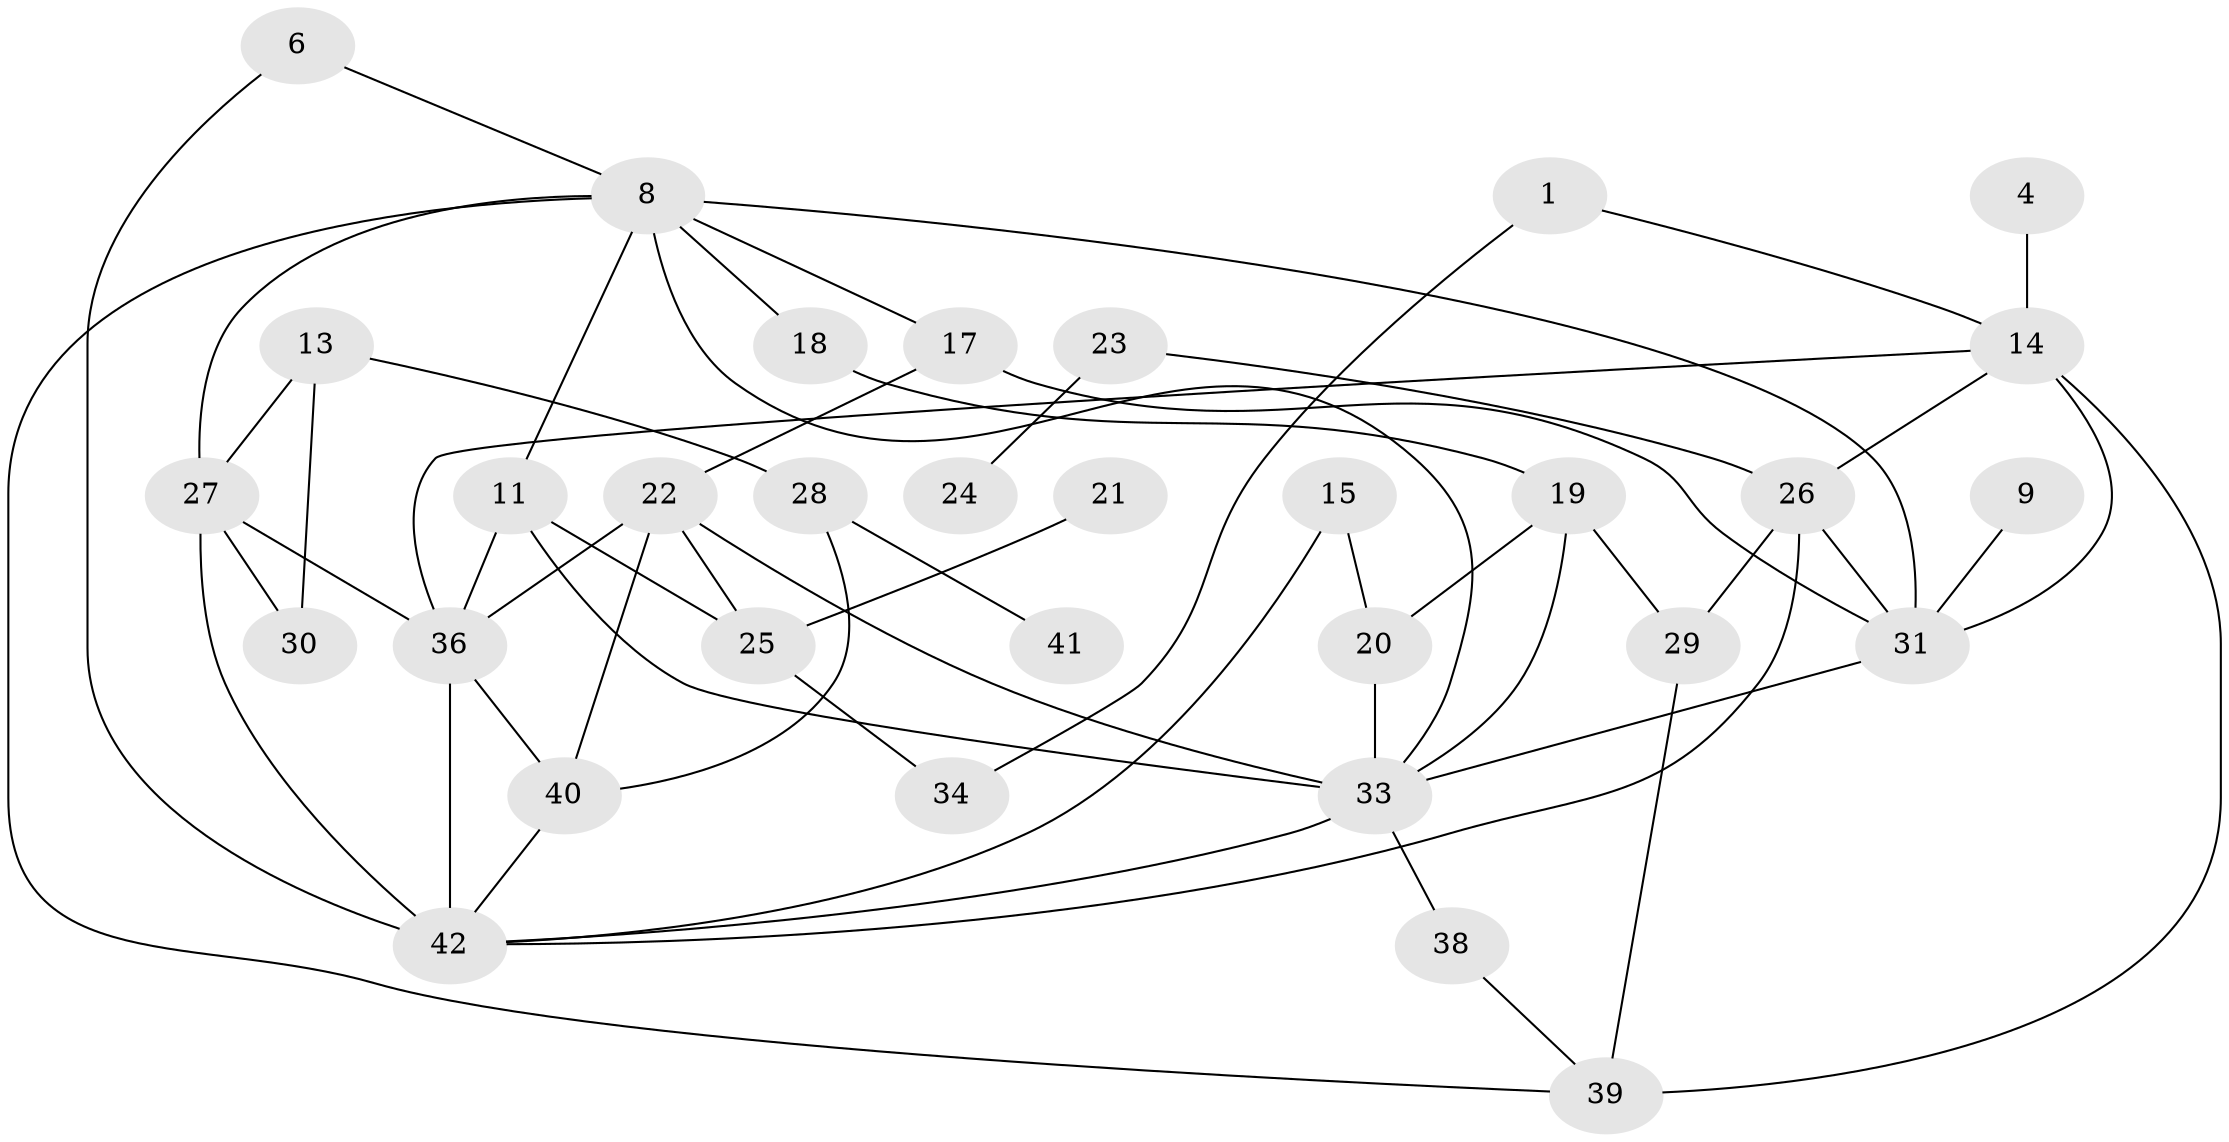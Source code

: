 // original degree distribution, {1: 0.19047619047619047, 2: 0.3047619047619048, 3: 0.17142857142857143, 7: 0.009523809523809525, 4: 0.18095238095238095, 0: 0.08571428571428572, 5: 0.047619047619047616, 6: 0.009523809523809525}
// Generated by graph-tools (version 1.1) at 2025/35/03/04/25 23:35:55]
// undirected, 32 vertices, 56 edges
graph export_dot {
  node [color=gray90,style=filled];
  1;
  4;
  6;
  8;
  9;
  11;
  13;
  14;
  15;
  17;
  18;
  19;
  20;
  21;
  22;
  23;
  24;
  25;
  26;
  27;
  28;
  29;
  30;
  31;
  33;
  34;
  36;
  38;
  39;
  40;
  41;
  42;
  1 -- 14 [weight=1.0];
  1 -- 34 [weight=1.0];
  4 -- 14 [weight=1.0];
  6 -- 8 [weight=1.0];
  6 -- 42 [weight=1.0];
  8 -- 11 [weight=1.0];
  8 -- 17 [weight=1.0];
  8 -- 18 [weight=1.0];
  8 -- 27 [weight=1.0];
  8 -- 31 [weight=1.0];
  8 -- 33 [weight=1.0];
  8 -- 39 [weight=1.0];
  9 -- 31 [weight=1.0];
  11 -- 25 [weight=1.0];
  11 -- 33 [weight=1.0];
  11 -- 36 [weight=1.0];
  13 -- 27 [weight=1.0];
  13 -- 28 [weight=1.0];
  13 -- 30 [weight=1.0];
  14 -- 26 [weight=1.0];
  14 -- 31 [weight=1.0];
  14 -- 36 [weight=1.0];
  14 -- 39 [weight=1.0];
  15 -- 20 [weight=1.0];
  15 -- 42 [weight=1.0];
  17 -- 22 [weight=1.0];
  17 -- 31 [weight=1.0];
  18 -- 19 [weight=1.0];
  19 -- 20 [weight=1.0];
  19 -- 29 [weight=1.0];
  19 -- 33 [weight=1.0];
  20 -- 33 [weight=2.0];
  21 -- 25 [weight=1.0];
  22 -- 25 [weight=2.0];
  22 -- 33 [weight=1.0];
  22 -- 36 [weight=1.0];
  22 -- 40 [weight=1.0];
  23 -- 24 [weight=1.0];
  23 -- 26 [weight=1.0];
  25 -- 34 [weight=1.0];
  26 -- 29 [weight=1.0];
  26 -- 31 [weight=1.0];
  26 -- 42 [weight=1.0];
  27 -- 30 [weight=1.0];
  27 -- 36 [weight=1.0];
  27 -- 42 [weight=3.0];
  28 -- 40 [weight=1.0];
  28 -- 41 [weight=1.0];
  29 -- 39 [weight=1.0];
  31 -- 33 [weight=1.0];
  33 -- 38 [weight=1.0];
  33 -- 42 [weight=1.0];
  36 -- 40 [weight=1.0];
  36 -- 42 [weight=1.0];
  38 -- 39 [weight=1.0];
  40 -- 42 [weight=1.0];
}
